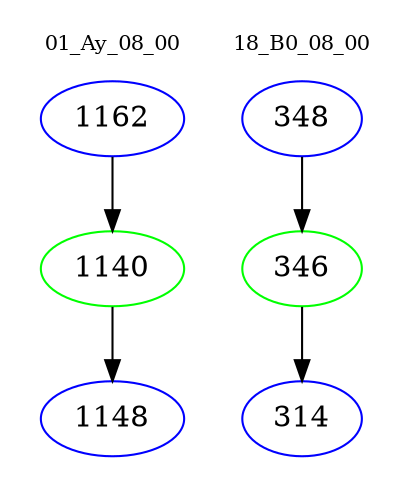 digraph{
subgraph cluster_0 {
color = white
label = "01_Ay_08_00";
fontsize=10;
T0_1162 [label="1162", color="blue"]
T0_1162 -> T0_1140 [color="black"]
T0_1140 [label="1140", color="green"]
T0_1140 -> T0_1148 [color="black"]
T0_1148 [label="1148", color="blue"]
}
subgraph cluster_1 {
color = white
label = "18_B0_08_00";
fontsize=10;
T1_348 [label="348", color="blue"]
T1_348 -> T1_346 [color="black"]
T1_346 [label="346", color="green"]
T1_346 -> T1_314 [color="black"]
T1_314 [label="314", color="blue"]
}
}
